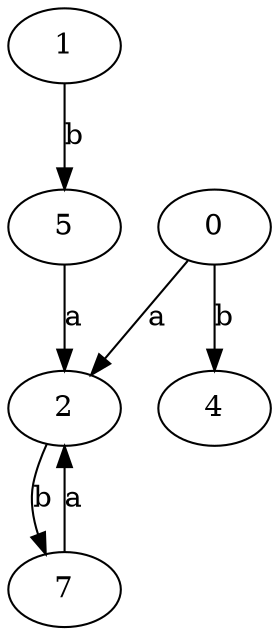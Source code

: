 strict digraph  {
1;
2;
4;
5;
0;
7;
1 -> 5  [label=b];
2 -> 7  [label=b];
5 -> 2  [label=a];
0 -> 2  [label=a];
0 -> 4  [label=b];
7 -> 2  [label=a];
}

